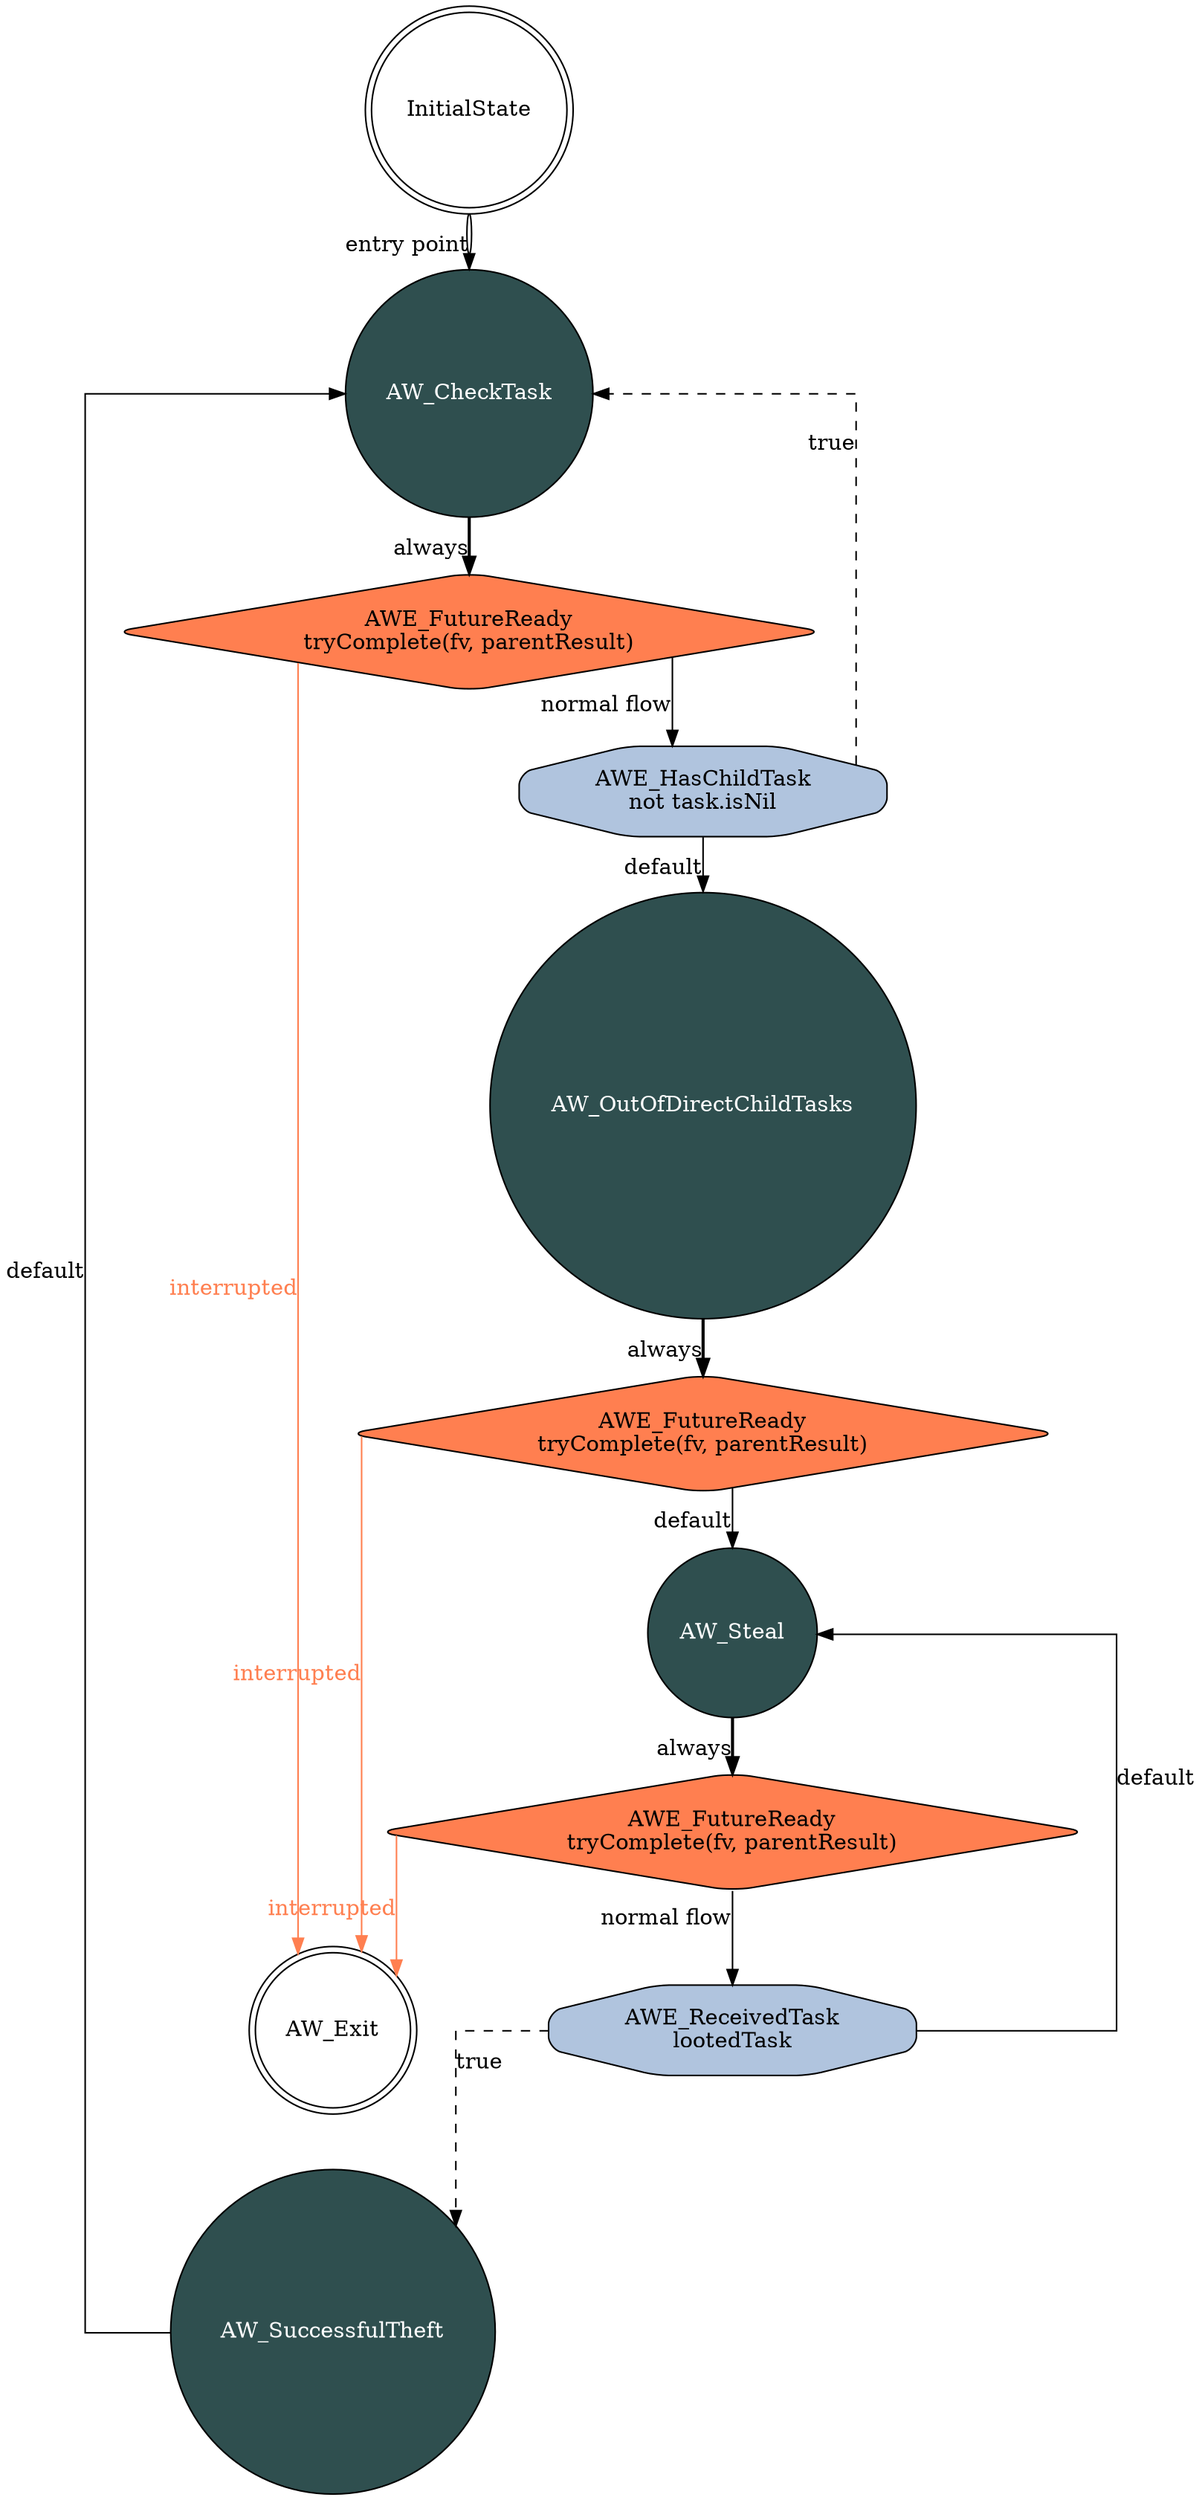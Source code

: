 digraph awaitFSA{
    splines=ortho;
    node [shape = doublecircle]; InitialState AW_Exit;
    node [shape = circle, fontcolor=white, fillcolor=darkslategrey, style="filled"]; AW_Steal AW_SuccessfulTheft AW_CheckTask AW_OutOfDirectChildTasks;
    InitialState -> AW_CheckTask [color="black:invis:black", xlabel="entry point"];
    node [shape = octagon, fontcolor=black, fillcolor=lightsteelblue, style="rounded,filled"]; AW_Steal_AWE_ReceivedTask AW_CheckTask_AWE_HasChildTask ;
    node [shape = diamond, fontcolor=black, fillcolor=coral, style="rounded,filled"]; AW_Steal_AWE_FutureReady AW_CheckTask_AWE_FutureReady AW_OutOfDirectChildTasks_AWE_FutureReady ;
    AW_Steal_AWE_ReceivedTask [label="AWE_ReceivedTask\nlootedTask"];
    AW_CheckTask_AWE_HasChildTask [label="AWE_HasChildTask\nnot task.isNil"];
    AW_Steal_AWE_FutureReady [label="AWE_FutureReady\ntryComplete(fv, parentResult)"];
    AW_CheckTask_AWE_FutureReady [label="AWE_FutureReady\ntryComplete(fv, parentResult)"];
    AW_OutOfDirectChildTasks_AWE_FutureReady [label="AWE_FutureReady\ntryComplete(fv, parentResult)"];
    AW_Steal -> AW_Steal_AWE_FutureReady[style=bold, xlabel="always"];
    AW_Steal_AWE_FutureReady -> AW_Exit [color="coral", fontcolor="coral", xlabel="interrupted"];
    AW_Steal_AWE_FutureReady -> AW_Steal_AWE_ReceivedTask[xlabel="normal flow"];
    AW_Steal_AWE_ReceivedTask -> AW_SuccessfulTheft [style=dashed, xlabel="true"];
    AW_Steal_AWE_ReceivedTask -> AW_Steal [xlabel="default"];
    AW_SuccessfulTheft -> AW_CheckTask [xlabel="default"];
    AW_CheckTask -> AW_CheckTask_AWE_FutureReady[style=bold, xlabel="always"];
    AW_CheckTask_AWE_FutureReady -> AW_Exit [color="coral", fontcolor="coral", xlabel="interrupted"];
    AW_CheckTask_AWE_FutureReady -> AW_CheckTask_AWE_HasChildTask[xlabel="normal flow"];
    AW_CheckTask_AWE_HasChildTask -> AW_CheckTask [style=dashed, xlabel="true"];
    AW_CheckTask_AWE_HasChildTask -> AW_OutOfDirectChildTasks [xlabel="default"];
    AW_OutOfDirectChildTasks -> AW_OutOfDirectChildTasks_AWE_FutureReady[style=bold, xlabel="always"];
    AW_OutOfDirectChildTasks_AWE_FutureReady -> AW_Exit [color="coral", fontcolor="coral", xlabel="interrupted"];
    AW_OutOfDirectChildTasks_AWE_FutureReady -> AW_Steal [xlabel="default"];
}